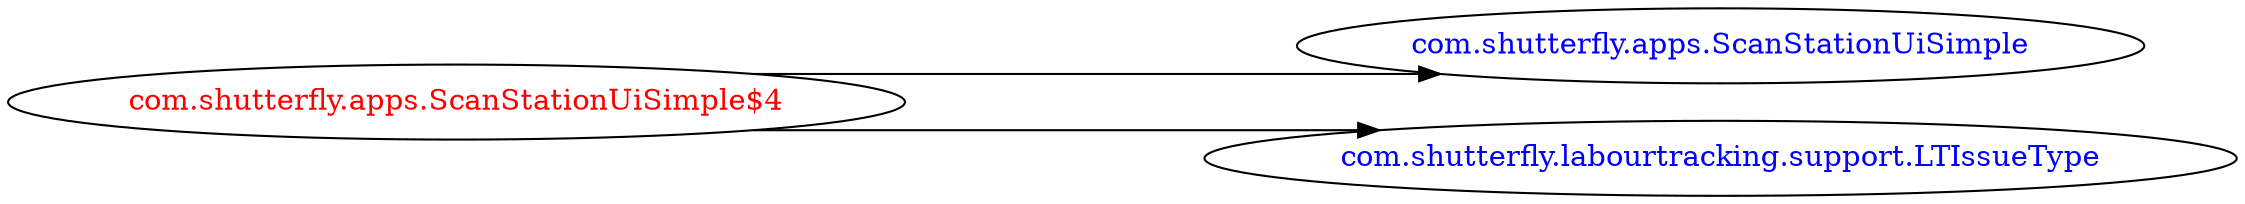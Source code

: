 digraph dependencyGraph {
 concentrate=true;
 ranksep="2.0";
 rankdir="LR"; 
 splines="ortho";
"com.shutterfly.apps.ScanStationUiSimple$4" [fontcolor="red"];
"com.shutterfly.apps.ScanStationUiSimple" [ fontcolor="blue" ];
"com.shutterfly.apps.ScanStationUiSimple$4"->"com.shutterfly.apps.ScanStationUiSimple";
"com.shutterfly.labourtracking.support.LTIssueType" [ fontcolor="blue" ];
"com.shutterfly.apps.ScanStationUiSimple$4"->"com.shutterfly.labourtracking.support.LTIssueType";
}